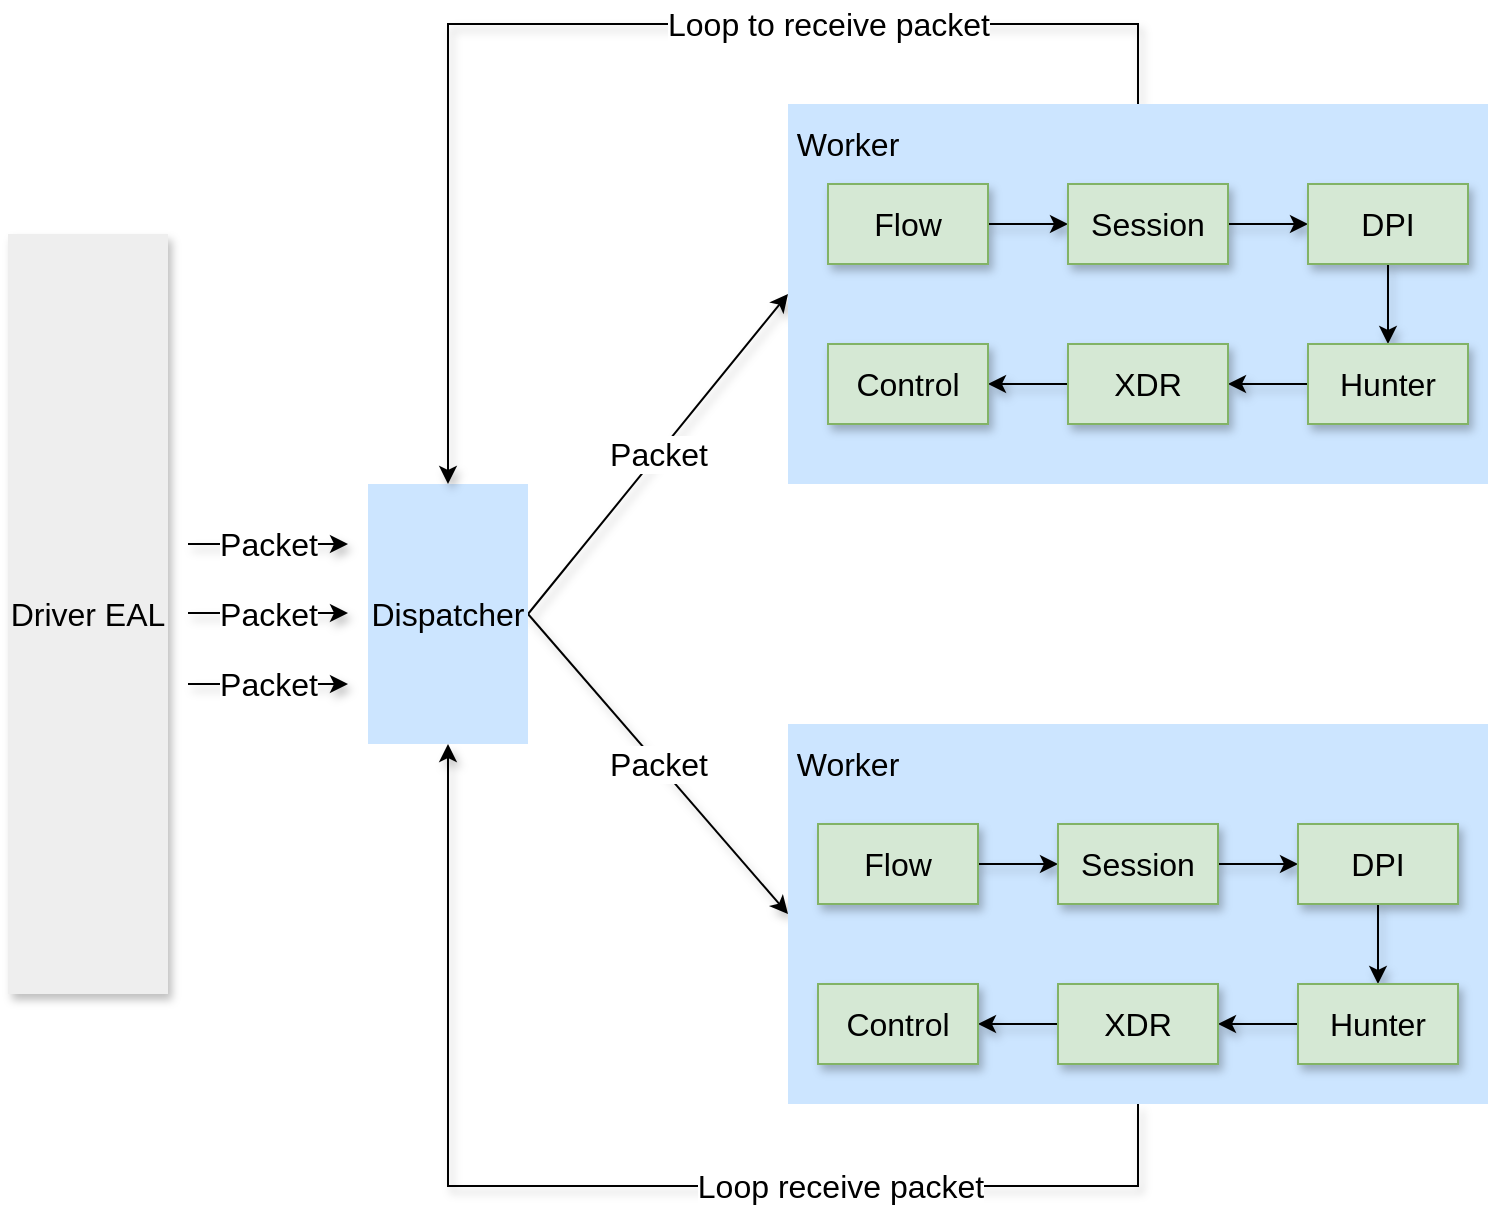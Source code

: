 <mxfile version="14.8.6" type="github">
  <diagram id="W4_oKClHGPwrAofHergB" name="第 1 页">
    <mxGraphModel dx="1024" dy="533" grid="0" gridSize="10" guides="1" tooltips="1" connect="1" arrows="1" fold="1" page="1" pageScale="1" pageWidth="2339" pageHeight="3300" math="0" shadow="0">
      <root>
        <mxCell id="0" />
        <mxCell id="1" parent="0" />
        <mxCell id="2CmZ-i93V_n3YH0BTP-C-30" value="&lt;font style=&quot;font-size: 16px&quot;&gt;Packet&lt;/font&gt;" style="rounded=0;orthogonalLoop=1;jettySize=auto;html=1;exitX=1;exitY=0.5;exitDx=0;exitDy=0;entryX=0;entryY=0.5;entryDx=0;entryDy=0;fontSize=16;shadow=1;" edge="1" parent="1" source="2CmZ-i93V_n3YH0BTP-C-22" target="2CmZ-i93V_n3YH0BTP-C-23">
          <mxGeometry relative="1" as="geometry" />
        </mxCell>
        <mxCell id="2CmZ-i93V_n3YH0BTP-C-31" value="Packet" style="edgeStyle=none;rounded=0;orthogonalLoop=1;jettySize=auto;html=1;exitX=1;exitY=0.5;exitDx=0;exitDy=0;entryX=0;entryY=0.5;entryDx=0;entryDy=0;fontSize=16;shadow=1;" edge="1" parent="1" source="2CmZ-i93V_n3YH0BTP-C-22" target="2CmZ-i93V_n3YH0BTP-C-25">
          <mxGeometry relative="1" as="geometry" />
        </mxCell>
        <mxCell id="2CmZ-i93V_n3YH0BTP-C-22" value="&lt;font style=&quot;font-size: 16px&quot;&gt;Dispatcher&lt;/font&gt;" style="rounded=0;whiteSpace=wrap;html=1;fillColor=#cce5ff;strokeColor=none;" vertex="1" parent="1">
          <mxGeometry x="220" y="380" width="80" height="130" as="geometry" />
        </mxCell>
        <mxCell id="2CmZ-i93V_n3YH0BTP-C-48" value="Loop to receive packet" style="edgeStyle=orthogonalEdgeStyle;rounded=0;orthogonalLoop=1;jettySize=auto;html=1;entryX=0.5;entryY=0;entryDx=0;entryDy=0;fontSize=16;shadow=1;" edge="1" parent="1" source="2CmZ-i93V_n3YH0BTP-C-23" target="2CmZ-i93V_n3YH0BTP-C-22">
          <mxGeometry x="-0.366" relative="1" as="geometry">
            <Array as="points">
              <mxPoint x="605" y="150" />
              <mxPoint x="260" y="150" />
            </Array>
            <mxPoint as="offset" />
          </mxGeometry>
        </mxCell>
        <mxCell id="2CmZ-i93V_n3YH0BTP-C-23" value="" style="rounded=0;whiteSpace=wrap;html=1;fillColor=#cce5ff;strokeColor=none;" vertex="1" parent="1">
          <mxGeometry x="430" y="190" width="350" height="190" as="geometry" />
        </mxCell>
        <mxCell id="2CmZ-i93V_n3YH0BTP-C-49" value="Loop receive packet" style="edgeStyle=orthogonalEdgeStyle;rounded=0;orthogonalLoop=1;jettySize=auto;html=1;exitX=0.5;exitY=1;exitDx=0;exitDy=0;entryX=0.5;entryY=1;entryDx=0;entryDy=0;shadow=1;fontSize=16;" edge="1" parent="1" source="2CmZ-i93V_n3YH0BTP-C-25" target="2CmZ-i93V_n3YH0BTP-C-22">
          <mxGeometry x="-0.374" relative="1" as="geometry">
            <Array as="points">
              <mxPoint x="605" y="731" />
              <mxPoint x="260" y="731" />
            </Array>
            <mxPoint as="offset" />
          </mxGeometry>
        </mxCell>
        <mxCell id="2CmZ-i93V_n3YH0BTP-C-25" value="" style="rounded=0;whiteSpace=wrap;html=1;fillColor=#cce5ff;strokeColor=none;" vertex="1" parent="1">
          <mxGeometry x="430" y="500" width="350" height="190" as="geometry" />
        </mxCell>
        <mxCell id="2CmZ-i93V_n3YH0BTP-C-26" value="&lt;font style=&quot;font-size: 16px&quot;&gt;Driver EAL&lt;/font&gt;" style="rounded=0;whiteSpace=wrap;html=1;fillColor=#eeeeee;shadow=1;glass=0;strokeColor=none;" vertex="1" parent="1">
          <mxGeometry x="40" y="255" width="80" height="380" as="geometry" />
        </mxCell>
        <mxCell id="2CmZ-i93V_n3YH0BTP-C-27" value="Packet" style="endArrow=classic;html=1;fontSize=16;shadow=1;" edge="1" parent="1">
          <mxGeometry width="50" height="50" relative="1" as="geometry">
            <mxPoint x="130" y="410" as="sourcePoint" />
            <mxPoint x="210" y="410" as="targetPoint" />
            <Array as="points" />
          </mxGeometry>
        </mxCell>
        <mxCell id="2CmZ-i93V_n3YH0BTP-C-28" value="Packet" style="endArrow=classic;html=1;fontSize=16;shadow=1;" edge="1" parent="1">
          <mxGeometry width="50" height="50" relative="1" as="geometry">
            <mxPoint x="130" y="444.5" as="sourcePoint" />
            <mxPoint x="210" y="444.5" as="targetPoint" />
            <Array as="points">
              <mxPoint x="170" y="444.5" />
              <mxPoint x="190" y="444.5" />
            </Array>
          </mxGeometry>
        </mxCell>
        <mxCell id="2CmZ-i93V_n3YH0BTP-C-29" value="Packet" style="endArrow=classic;html=1;fontSize=16;shadow=1;" edge="1" parent="1">
          <mxGeometry width="50" height="50" relative="1" as="geometry">
            <mxPoint x="130" y="480" as="sourcePoint" />
            <mxPoint x="210" y="480" as="targetPoint" />
            <Array as="points">
              <mxPoint x="170" y="480" />
              <mxPoint x="190" y="480" />
            </Array>
          </mxGeometry>
        </mxCell>
        <mxCell id="2CmZ-i93V_n3YH0BTP-C-32" value="Worker" style="text;html=1;strokeColor=none;fillColor=none;align=center;verticalAlign=middle;whiteSpace=wrap;rounded=0;shadow=1;glass=0;fontSize=16;" vertex="1" parent="1">
          <mxGeometry x="440" y="200" width="40" height="20" as="geometry" />
        </mxCell>
        <mxCell id="2CmZ-i93V_n3YH0BTP-C-34" value="Worker" style="text;html=1;strokeColor=none;fillColor=none;align=center;verticalAlign=middle;whiteSpace=wrap;rounded=0;shadow=1;glass=0;fontSize=16;" vertex="1" parent="1">
          <mxGeometry x="440" y="510" width="40" height="20" as="geometry" />
        </mxCell>
        <mxCell id="2CmZ-i93V_n3YH0BTP-C-50" style="edgeStyle=orthogonalEdgeStyle;rounded=0;orthogonalLoop=1;jettySize=auto;html=1;exitX=1;exitY=0.5;exitDx=0;exitDy=0;shadow=1;fontSize=16;" edge="1" parent="1" source="2CmZ-i93V_n3YH0BTP-C-35" target="2CmZ-i93V_n3YH0BTP-C-36">
          <mxGeometry relative="1" as="geometry" />
        </mxCell>
        <mxCell id="2CmZ-i93V_n3YH0BTP-C-35" value="Flow" style="rounded=0;whiteSpace=wrap;html=1;shadow=1;glass=0;fontSize=16;fillColor=#d5e8d4;strokeColor=#82b366;" vertex="1" parent="1">
          <mxGeometry x="450" y="230" width="80" height="40" as="geometry" />
        </mxCell>
        <mxCell id="2CmZ-i93V_n3YH0BTP-C-51" style="edgeStyle=orthogonalEdgeStyle;rounded=0;orthogonalLoop=1;jettySize=auto;html=1;exitX=1;exitY=0.5;exitDx=0;exitDy=0;shadow=1;fontSize=16;" edge="1" parent="1" source="2CmZ-i93V_n3YH0BTP-C-36" target="2CmZ-i93V_n3YH0BTP-C-37">
          <mxGeometry relative="1" as="geometry" />
        </mxCell>
        <mxCell id="2CmZ-i93V_n3YH0BTP-C-36" value="Session" style="rounded=0;whiteSpace=wrap;html=1;shadow=1;glass=0;fontSize=16;fillColor=#d5e8d4;strokeColor=#82b366;" vertex="1" parent="1">
          <mxGeometry x="570" y="230" width="80" height="40" as="geometry" />
        </mxCell>
        <mxCell id="2CmZ-i93V_n3YH0BTP-C-52" style="edgeStyle=orthogonalEdgeStyle;rounded=0;orthogonalLoop=1;jettySize=auto;html=1;exitX=0.5;exitY=1;exitDx=0;exitDy=0;entryX=0.5;entryY=0;entryDx=0;entryDy=0;shadow=1;fontSize=16;" edge="1" parent="1" source="2CmZ-i93V_n3YH0BTP-C-37" target="2CmZ-i93V_n3YH0BTP-C-38">
          <mxGeometry relative="1" as="geometry" />
        </mxCell>
        <mxCell id="2CmZ-i93V_n3YH0BTP-C-37" value="DPI" style="rounded=0;whiteSpace=wrap;html=1;shadow=1;glass=0;fontSize=16;fillColor=#d5e8d4;strokeColor=#82b366;" vertex="1" parent="1">
          <mxGeometry x="690" y="230" width="80" height="40" as="geometry" />
        </mxCell>
        <mxCell id="2CmZ-i93V_n3YH0BTP-C-53" style="edgeStyle=orthogonalEdgeStyle;rounded=0;orthogonalLoop=1;jettySize=auto;html=1;exitX=0;exitY=0.5;exitDx=0;exitDy=0;entryX=1;entryY=0.5;entryDx=0;entryDy=0;shadow=1;fontSize=16;" edge="1" parent="1" source="2CmZ-i93V_n3YH0BTP-C-38" target="2CmZ-i93V_n3YH0BTP-C-39">
          <mxGeometry relative="1" as="geometry" />
        </mxCell>
        <mxCell id="2CmZ-i93V_n3YH0BTP-C-38" value="Hunter" style="rounded=0;whiteSpace=wrap;html=1;shadow=1;glass=0;fontSize=16;fillColor=#d5e8d4;strokeColor=#82b366;" vertex="1" parent="1">
          <mxGeometry x="690" y="310" width="80" height="40" as="geometry" />
        </mxCell>
        <mxCell id="2CmZ-i93V_n3YH0BTP-C-54" style="edgeStyle=orthogonalEdgeStyle;rounded=0;orthogonalLoop=1;jettySize=auto;html=1;exitX=0;exitY=0.5;exitDx=0;exitDy=0;entryX=1;entryY=0.5;entryDx=0;entryDy=0;shadow=1;fontSize=16;" edge="1" parent="1" source="2CmZ-i93V_n3YH0BTP-C-39" target="2CmZ-i93V_n3YH0BTP-C-40">
          <mxGeometry relative="1" as="geometry" />
        </mxCell>
        <mxCell id="2CmZ-i93V_n3YH0BTP-C-39" value="XDR" style="rounded=0;whiteSpace=wrap;html=1;shadow=1;glass=0;fontSize=16;fillColor=#d5e8d4;strokeColor=#82b366;" vertex="1" parent="1">
          <mxGeometry x="570" y="310" width="80" height="40" as="geometry" />
        </mxCell>
        <mxCell id="2CmZ-i93V_n3YH0BTP-C-40" value="Control" style="rounded=0;whiteSpace=wrap;html=1;shadow=1;glass=0;fontSize=16;fillColor=#d5e8d4;strokeColor=#82b366;" vertex="1" parent="1">
          <mxGeometry x="450" y="310" width="80" height="40" as="geometry" />
        </mxCell>
        <mxCell id="2CmZ-i93V_n3YH0BTP-C-65" style="edgeStyle=orthogonalEdgeStyle;rounded=0;orthogonalLoop=1;jettySize=auto;html=1;exitX=1;exitY=0.5;exitDx=0;exitDy=0;entryX=0;entryY=0.5;entryDx=0;entryDy=0;shadow=1;fontSize=16;" edge="1" parent="1" source="2CmZ-i93V_n3YH0BTP-C-42" target="2CmZ-i93V_n3YH0BTP-C-43">
          <mxGeometry relative="1" as="geometry" />
        </mxCell>
        <mxCell id="2CmZ-i93V_n3YH0BTP-C-42" value="Flow" style="rounded=0;whiteSpace=wrap;html=1;shadow=1;glass=0;fontSize=16;fillColor=#d5e8d4;strokeColor=#82b366;" vertex="1" parent="1">
          <mxGeometry x="445" y="550" width="80" height="40" as="geometry" />
        </mxCell>
        <mxCell id="2CmZ-i93V_n3YH0BTP-C-66" style="edgeStyle=orthogonalEdgeStyle;rounded=0;orthogonalLoop=1;jettySize=auto;html=1;exitX=1;exitY=0.5;exitDx=0;exitDy=0;entryX=0;entryY=0.5;entryDx=0;entryDy=0;shadow=1;fontSize=16;" edge="1" parent="1" source="2CmZ-i93V_n3YH0BTP-C-43" target="2CmZ-i93V_n3YH0BTP-C-44">
          <mxGeometry relative="1" as="geometry" />
        </mxCell>
        <mxCell id="2CmZ-i93V_n3YH0BTP-C-43" value="Session" style="rounded=0;whiteSpace=wrap;html=1;shadow=1;glass=0;fontSize=16;fillColor=#d5e8d4;strokeColor=#82b366;" vertex="1" parent="1">
          <mxGeometry x="565" y="550" width="80" height="40" as="geometry" />
        </mxCell>
        <mxCell id="2CmZ-i93V_n3YH0BTP-C-67" style="edgeStyle=orthogonalEdgeStyle;rounded=0;orthogonalLoop=1;jettySize=auto;html=1;exitX=0.5;exitY=1;exitDx=0;exitDy=0;entryX=0.5;entryY=0;entryDx=0;entryDy=0;shadow=1;fontSize=16;" edge="1" parent="1" source="2CmZ-i93V_n3YH0BTP-C-44" target="2CmZ-i93V_n3YH0BTP-C-45">
          <mxGeometry relative="1" as="geometry" />
        </mxCell>
        <mxCell id="2CmZ-i93V_n3YH0BTP-C-44" value="DPI" style="rounded=0;whiteSpace=wrap;html=1;shadow=1;glass=0;fontSize=16;fillColor=#d5e8d4;strokeColor=#82b366;" vertex="1" parent="1">
          <mxGeometry x="685" y="550" width="80" height="40" as="geometry" />
        </mxCell>
        <mxCell id="2CmZ-i93V_n3YH0BTP-C-68" style="edgeStyle=orthogonalEdgeStyle;rounded=0;orthogonalLoop=1;jettySize=auto;html=1;exitX=0;exitY=0.5;exitDx=0;exitDy=0;entryX=1;entryY=0.5;entryDx=0;entryDy=0;shadow=1;fontSize=16;" edge="1" parent="1" source="2CmZ-i93V_n3YH0BTP-C-45" target="2CmZ-i93V_n3YH0BTP-C-46">
          <mxGeometry relative="1" as="geometry" />
        </mxCell>
        <mxCell id="2CmZ-i93V_n3YH0BTP-C-45" value="Hunter" style="rounded=0;whiteSpace=wrap;html=1;shadow=1;glass=0;fontSize=16;fillColor=#d5e8d4;strokeColor=#82b366;" vertex="1" parent="1">
          <mxGeometry x="685" y="630" width="80" height="40" as="geometry" />
        </mxCell>
        <mxCell id="2CmZ-i93V_n3YH0BTP-C-69" style="edgeStyle=orthogonalEdgeStyle;rounded=0;orthogonalLoop=1;jettySize=auto;html=1;exitX=0;exitY=0.5;exitDx=0;exitDy=0;shadow=1;fontSize=16;" edge="1" parent="1" source="2CmZ-i93V_n3YH0BTP-C-46" target="2CmZ-i93V_n3YH0BTP-C-47">
          <mxGeometry relative="1" as="geometry" />
        </mxCell>
        <mxCell id="2CmZ-i93V_n3YH0BTP-C-46" value="XDR" style="rounded=0;whiteSpace=wrap;html=1;shadow=1;glass=0;fontSize=16;fillColor=#d5e8d4;strokeColor=#82b366;" vertex="1" parent="1">
          <mxGeometry x="565" y="630" width="80" height="40" as="geometry" />
        </mxCell>
        <mxCell id="2CmZ-i93V_n3YH0BTP-C-47" value="Control" style="rounded=0;whiteSpace=wrap;html=1;shadow=1;glass=0;fontSize=16;fillColor=#d5e8d4;strokeColor=#82b366;" vertex="1" parent="1">
          <mxGeometry x="445" y="630" width="80" height="40" as="geometry" />
        </mxCell>
      </root>
    </mxGraphModel>
  </diagram>
</mxfile>
